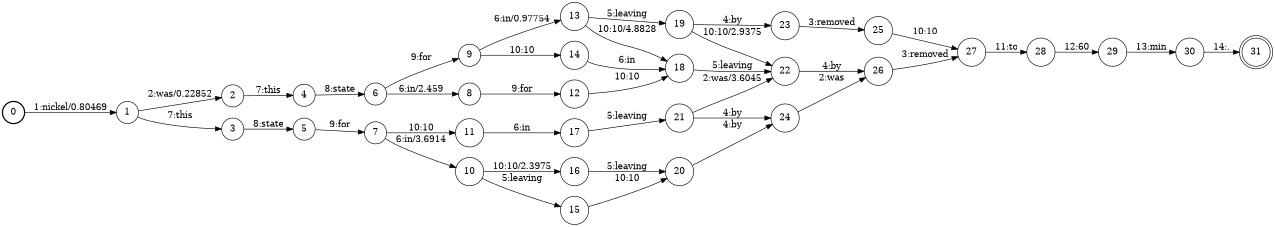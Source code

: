 digraph FST {
rankdir = LR;
size = "8.5,11";
label = "";
center = 1;
orientation = Portrait;
ranksep = "0.4";
nodesep = "0.25";
0 [label = "0", shape = circle, style = bold, fontsize = 14]
	0 -> 1 [label = "1:nickel/0.80469", fontsize = 14];
1 [label = "1", shape = circle, style = solid, fontsize = 14]
	1 -> 2 [label = "2:was/0.22852", fontsize = 14];
	1 -> 3 [label = "7:this", fontsize = 14];
2 [label = "2", shape = circle, style = solid, fontsize = 14]
	2 -> 4 [label = "7:this", fontsize = 14];
3 [label = "3", shape = circle, style = solid, fontsize = 14]
	3 -> 5 [label = "8:state", fontsize = 14];
4 [label = "4", shape = circle, style = solid, fontsize = 14]
	4 -> 6 [label = "8:state", fontsize = 14];
5 [label = "5", shape = circle, style = solid, fontsize = 14]
	5 -> 7 [label = "9:for", fontsize = 14];
6 [label = "6", shape = circle, style = solid, fontsize = 14]
	6 -> 8 [label = "6:in/2.459", fontsize = 14];
	6 -> 9 [label = "9:for", fontsize = 14];
7 [label = "7", shape = circle, style = solid, fontsize = 14]
	7 -> 10 [label = "6:in/3.6914", fontsize = 14];
	7 -> 11 [label = "10:10", fontsize = 14];
8 [label = "8", shape = circle, style = solid, fontsize = 14]
	8 -> 12 [label = "9:for", fontsize = 14];
9 [label = "9", shape = circle, style = solid, fontsize = 14]
	9 -> 13 [label = "6:in/0.97754", fontsize = 14];
	9 -> 14 [label = "10:10", fontsize = 14];
10 [label = "10", shape = circle, style = solid, fontsize = 14]
	10 -> 15 [label = "5:leaving", fontsize = 14];
	10 -> 16 [label = "10:10/2.3975", fontsize = 14];
11 [label = "11", shape = circle, style = solid, fontsize = 14]
	11 -> 17 [label = "6:in", fontsize = 14];
12 [label = "12", shape = circle, style = solid, fontsize = 14]
	12 -> 18 [label = "10:10", fontsize = 14];
13 [label = "13", shape = circle, style = solid, fontsize = 14]
	13 -> 19 [label = "5:leaving", fontsize = 14];
	13 -> 18 [label = "10:10/4.8828", fontsize = 14];
14 [label = "14", shape = circle, style = solid, fontsize = 14]
	14 -> 18 [label = "6:in", fontsize = 14];
15 [label = "15", shape = circle, style = solid, fontsize = 14]
	15 -> 20 [label = "10:10", fontsize = 14];
16 [label = "16", shape = circle, style = solid, fontsize = 14]
	16 -> 20 [label = "5:leaving", fontsize = 14];
17 [label = "17", shape = circle, style = solid, fontsize = 14]
	17 -> 21 [label = "5:leaving", fontsize = 14];
18 [label = "18", shape = circle, style = solid, fontsize = 14]
	18 -> 22 [label = "5:leaving", fontsize = 14];
19 [label = "19", shape = circle, style = solid, fontsize = 14]
	19 -> 23 [label = "4:by", fontsize = 14];
	19 -> 22 [label = "10:10/2.9375", fontsize = 14];
20 [label = "20", shape = circle, style = solid, fontsize = 14]
	20 -> 24 [label = "4:by", fontsize = 14];
21 [label = "21", shape = circle, style = solid, fontsize = 14]
	21 -> 22 [label = "2:was/3.6045", fontsize = 14];
	21 -> 24 [label = "4:by", fontsize = 14];
22 [label = "22", shape = circle, style = solid, fontsize = 14]
	22 -> 26 [label = "4:by", fontsize = 14];
23 [label = "23", shape = circle, style = solid, fontsize = 14]
	23 -> 25 [label = "3:removed", fontsize = 14];
24 [label = "24", shape = circle, style = solid, fontsize = 14]
	24 -> 26 [label = "2:was", fontsize = 14];
25 [label = "25", shape = circle, style = solid, fontsize = 14]
	25 -> 27 [label = "10:10", fontsize = 14];
26 [label = "26", shape = circle, style = solid, fontsize = 14]
	26 -> 27 [label = "3:removed", fontsize = 14];
27 [label = "27", shape = circle, style = solid, fontsize = 14]
	27 -> 28 [label = "11:to", fontsize = 14];
28 [label = "28", shape = circle, style = solid, fontsize = 14]
	28 -> 29 [label = "12:60", fontsize = 14];
29 [label = "29", shape = circle, style = solid, fontsize = 14]
	29 -> 30 [label = "13:min", fontsize = 14];
30 [label = "30", shape = circle, style = solid, fontsize = 14]
	30 -> 31 [label = "14:.", fontsize = 14];
31 [label = "31", shape = doublecircle, style = solid, fontsize = 14]
}
